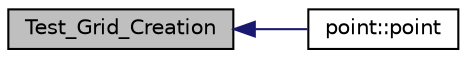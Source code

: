 digraph "Test_Grid_Creation"
{
  edge [fontname="Helvetica",fontsize="10",labelfontname="Helvetica",labelfontsize="10"];
  node [fontname="Helvetica",fontsize="10",shape=record];
  rankdir="LR";
  Node148 [label="Test_Grid_Creation",height=0.2,width=0.4,color="black", fillcolor="grey75", style="filled", fontcolor="black"];
  Node148 -> Node149 [dir="back",color="midnightblue",fontsize="10",style="solid"];
  Node149 [label="point::point",height=0.2,width=0.4,color="black", fillcolor="white", style="filled",URL="$classpoint.html#a35a81eb47d874ab0ad36577aad5fc464"];
}
